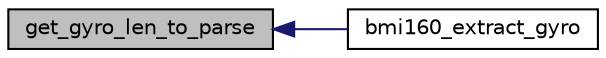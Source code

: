 digraph "get_gyro_len_to_parse"
{
  edge [fontname="Helvetica",fontsize="10",labelfontname="Helvetica",labelfontsize="10"];
  node [fontname="Helvetica",fontsize="10",shape=record];
  rankdir="LR";
  Node1 [label="get_gyro_len_to_parse",height=0.2,width=0.4,color="black", fillcolor="grey75", style="filled", fontcolor="black"];
  Node1 -> Node2 [dir="back",color="midnightblue",fontsize="10",style="solid",fontname="Helvetica"];
  Node2 [label="bmi160_extract_gyro",height=0.2,width=0.4,color="black", fillcolor="white", style="filled",URL="$bmi160_8h.html#a9b2caa7d4a697e555856dfc6d1c17990",tooltip="This API parses and extracts the gyro frames from FIFO data read by the \"bmi160_get_fifo_data\" API an..."];
}
